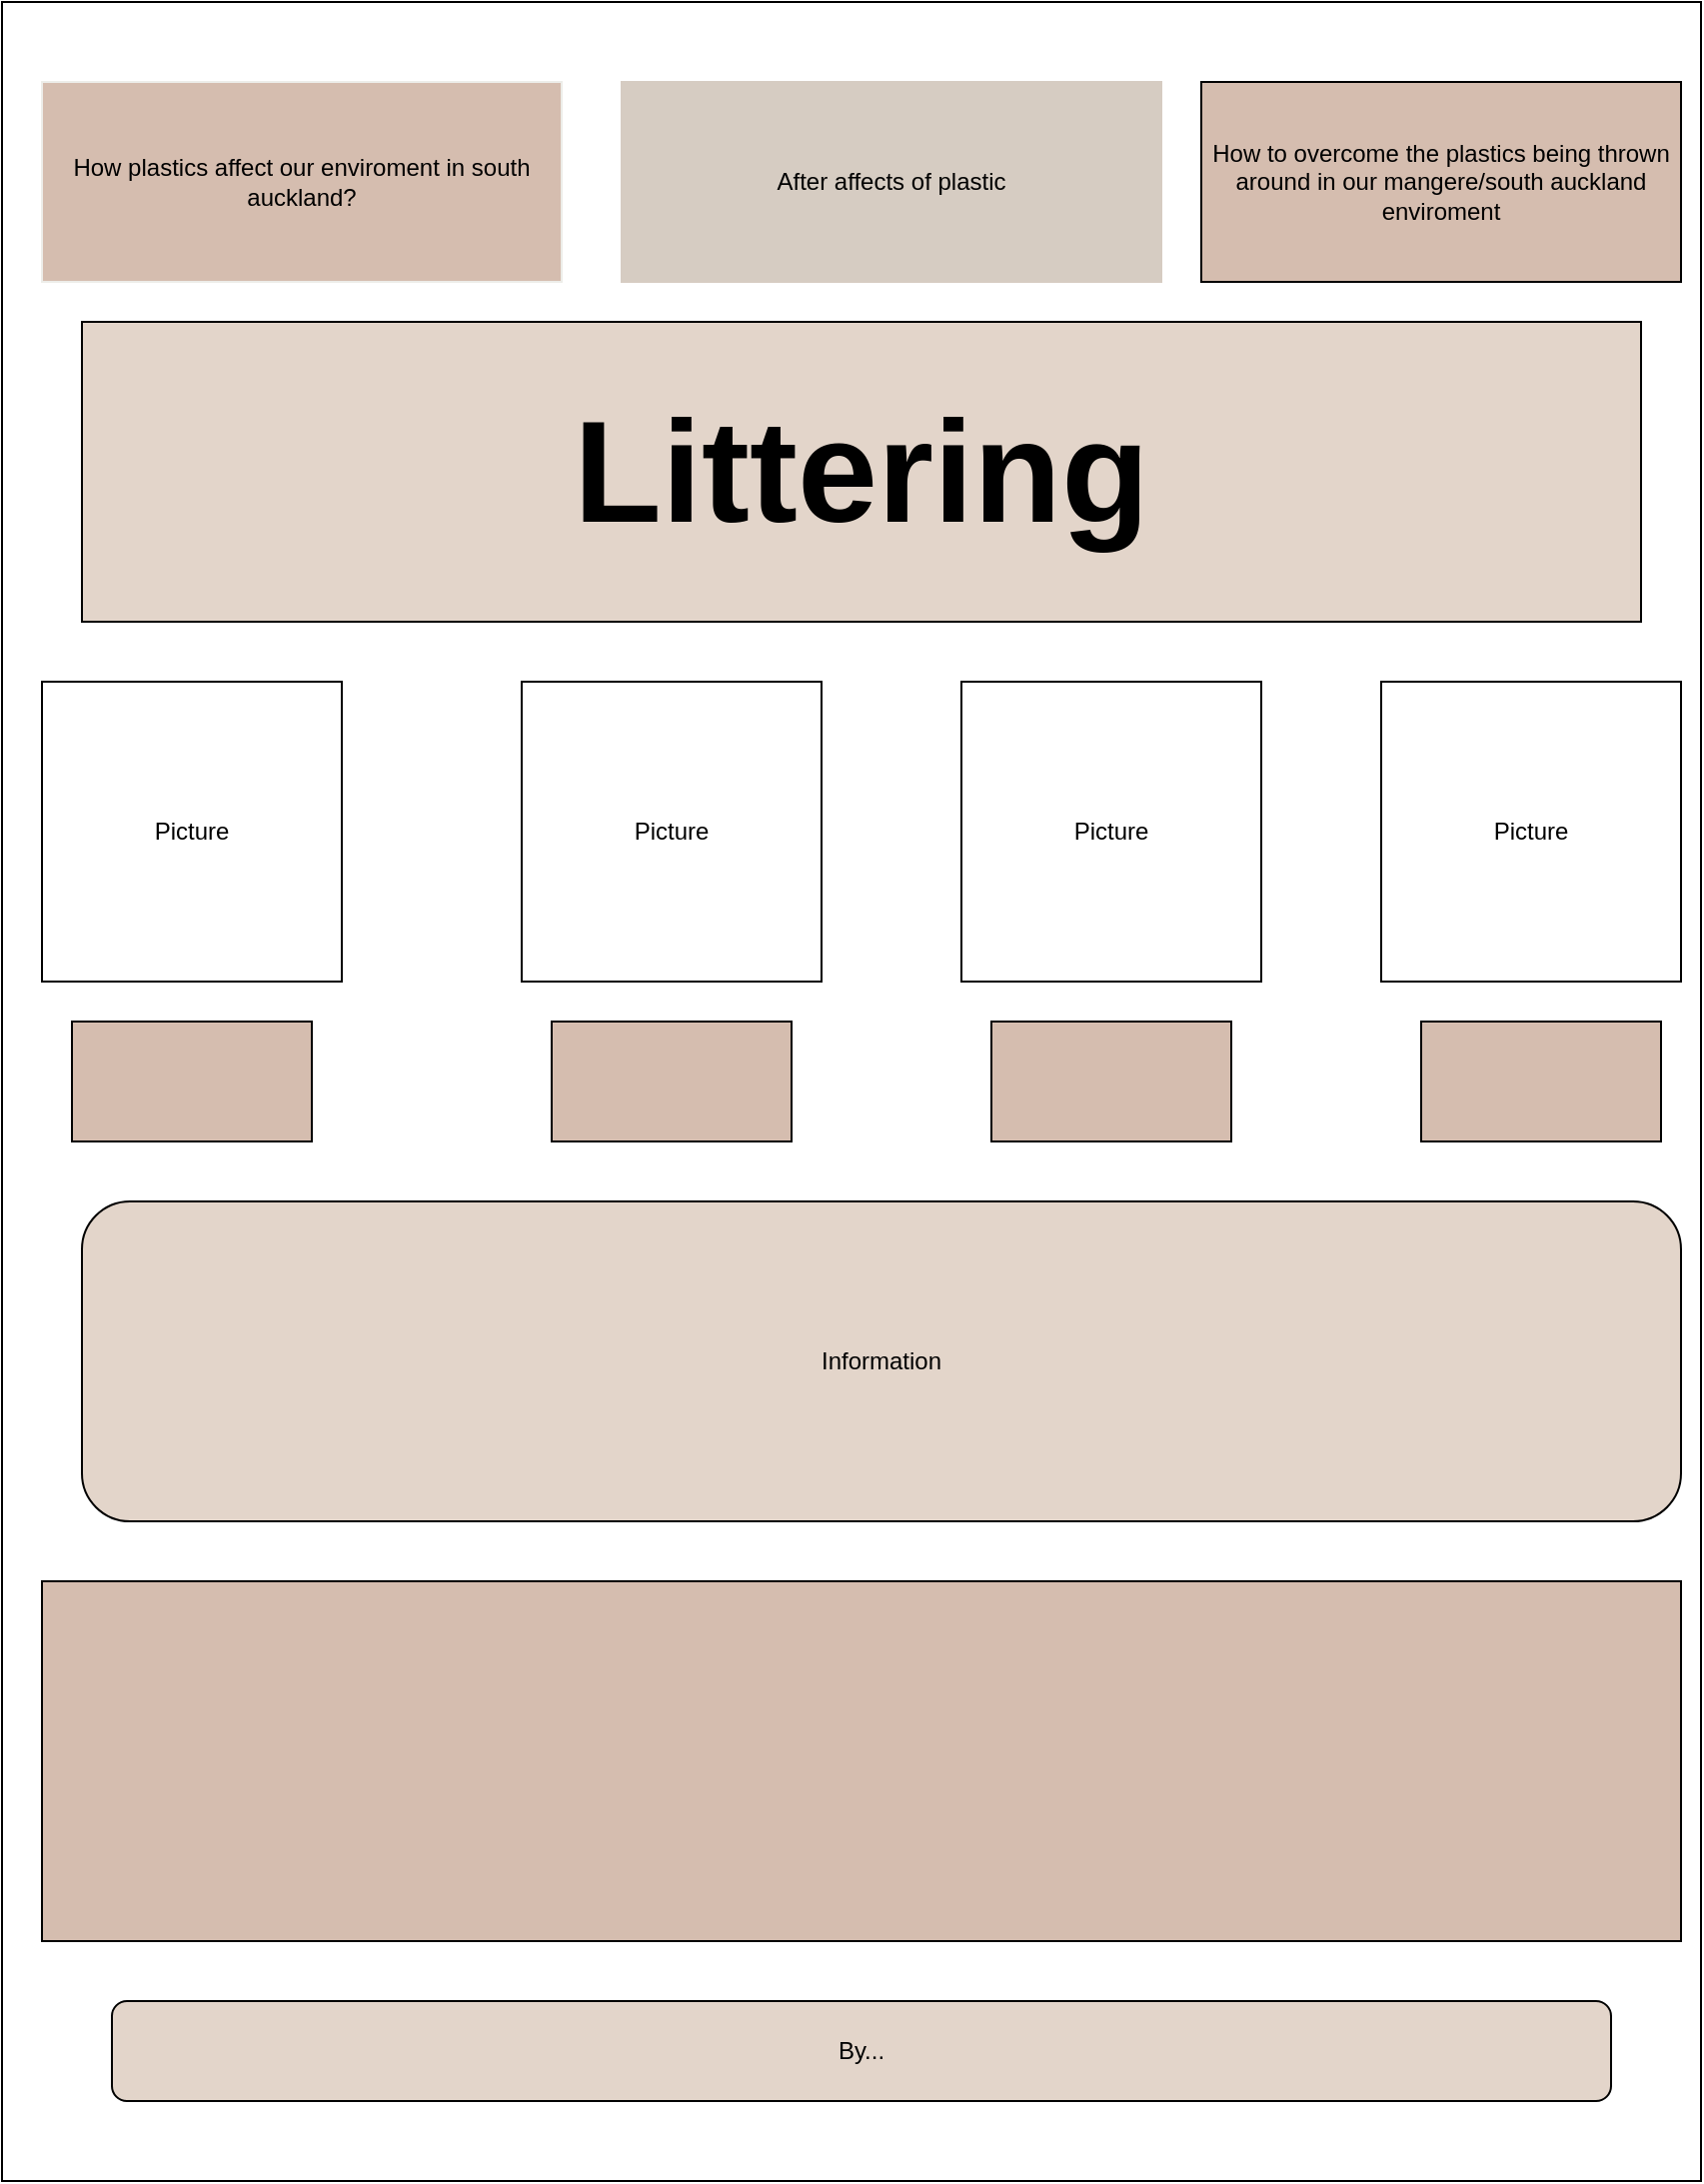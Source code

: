 <mxfile version="24.5.4" type="github">
  <diagram name="Page-1" id="inaGgSSwJ6mHsrjC7pSN">
    <mxGraphModel dx="2049" dy="1163" grid="1" gridSize="10" guides="1" tooltips="1" connect="1" arrows="1" fold="1" page="1" pageScale="1" pageWidth="850" pageHeight="1100" math="0" shadow="0">
      <root>
        <mxCell id="0" />
        <mxCell id="1" parent="0" />
        <mxCell id="31qVofbfsIixb1EZ1TiB-17" value="" style="rounded=0;whiteSpace=wrap;html=1;" vertex="1" parent="1">
          <mxGeometry width="850" height="1090" as="geometry" />
        </mxCell>
        <mxCell id="31qVofbfsIixb1EZ1TiB-1" value="How plastics affect our enviroment in south auckland?" style="rounded=0;whiteSpace=wrap;html=1;strokeColor=#edede9;fillColor=#d5bdaf;" vertex="1" parent="1">
          <mxGeometry x="20" y="40" width="260" height="100" as="geometry" />
        </mxCell>
        <mxCell id="31qVofbfsIixb1EZ1TiB-2" value="After affects of plastic" style="rounded=0;whiteSpace=wrap;html=1;strokeColor=#d6ccc2;fillColor=#d6ccc2;" vertex="1" parent="1">
          <mxGeometry x="310" y="40" width="270" height="100" as="geometry" />
        </mxCell>
        <mxCell id="31qVofbfsIixb1EZ1TiB-3" value="How to overcome the plastics being thrown around in our mangere/south auckland enviroment" style="rounded=0;whiteSpace=wrap;html=1;fillColor=#D5BDAF;" vertex="1" parent="1">
          <mxGeometry x="600" y="40" width="240" height="100" as="geometry" />
        </mxCell>
        <mxCell id="31qVofbfsIixb1EZ1TiB-4" value="&lt;b&gt;&lt;font style=&quot;font-size: 72px;&quot;&gt;Littering&lt;/font&gt;&lt;/b&gt;" style="rounded=0;whiteSpace=wrap;html=1;fillColor=#e3d5ca;" vertex="1" parent="1">
          <mxGeometry x="40" y="160" width="780" height="150" as="geometry" />
        </mxCell>
        <mxCell id="31qVofbfsIixb1EZ1TiB-5" value="Picture" style="whiteSpace=wrap;html=1;aspect=fixed;" vertex="1" parent="1">
          <mxGeometry x="20" y="340" width="150" height="150" as="geometry" />
        </mxCell>
        <mxCell id="31qVofbfsIixb1EZ1TiB-6" value="Picture" style="whiteSpace=wrap;html=1;aspect=fixed;" vertex="1" parent="1">
          <mxGeometry x="260" y="340" width="150" height="150" as="geometry" />
        </mxCell>
        <mxCell id="31qVofbfsIixb1EZ1TiB-7" value="Picture" style="whiteSpace=wrap;html=1;aspect=fixed;" vertex="1" parent="1">
          <mxGeometry x="480" y="340" width="150" height="150" as="geometry" />
        </mxCell>
        <mxCell id="31qVofbfsIixb1EZ1TiB-8" value="Picture" style="whiteSpace=wrap;html=1;aspect=fixed;" vertex="1" parent="1">
          <mxGeometry x="690" y="340" width="150" height="150" as="geometry" />
        </mxCell>
        <mxCell id="31qVofbfsIixb1EZ1TiB-9" value="" style="rounded=0;whiteSpace=wrap;html=1;fillColor=#d5bdaf;" vertex="1" parent="1">
          <mxGeometry x="35" y="510" width="120" height="60" as="geometry" />
        </mxCell>
        <mxCell id="31qVofbfsIixb1EZ1TiB-10" value="" style="rounded=0;whiteSpace=wrap;html=1;fillColor=#d5bdaf;" vertex="1" parent="1">
          <mxGeometry x="275" y="510" width="120" height="60" as="geometry" />
        </mxCell>
        <mxCell id="31qVofbfsIixb1EZ1TiB-11" value="" style="rounded=0;whiteSpace=wrap;html=1;fillColor=#d5bdaf;" vertex="1" parent="1">
          <mxGeometry x="495" y="510" width="120" height="60" as="geometry" />
        </mxCell>
        <mxCell id="31qVofbfsIixb1EZ1TiB-12" value="" style="rounded=0;whiteSpace=wrap;html=1;fillColor=#d5bdaf;" vertex="1" parent="1">
          <mxGeometry x="710" y="510" width="120" height="60" as="geometry" />
        </mxCell>
        <mxCell id="31qVofbfsIixb1EZ1TiB-13" value="Information" style="rounded=1;whiteSpace=wrap;html=1;fillColor=#e3d5ca;" vertex="1" parent="1">
          <mxGeometry x="40" y="600" width="800" height="160" as="geometry" />
        </mxCell>
        <mxCell id="31qVofbfsIixb1EZ1TiB-14" value="" style="rounded=0;whiteSpace=wrap;html=1;fillColor=#d5bdaf;" vertex="1" parent="1">
          <mxGeometry x="20" y="790" width="820" height="180" as="geometry" />
        </mxCell>
        <mxCell id="31qVofbfsIixb1EZ1TiB-15" value="By..." style="rounded=1;whiteSpace=wrap;html=1;fillColor=#e3d5ca;" vertex="1" parent="1">
          <mxGeometry x="55" y="1000" width="750" height="50" as="geometry" />
        </mxCell>
      </root>
    </mxGraphModel>
  </diagram>
</mxfile>
